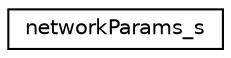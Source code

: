 digraph "Graphical Class Hierarchy"
{
 // LATEX_PDF_SIZE
  edge [fontname="Helvetica",fontsize="10",labelfontname="Helvetica",labelfontsize="10"];
  node [fontname="Helvetica",fontsize="10",shape=record];
  rankdir="LR";
  Node0 [label="networkParams_s",height=0.2,width=0.4,color="black", fillcolor="white", style="filled",URL="$structnetworkParams__s.html",tooltip=" "];
}
